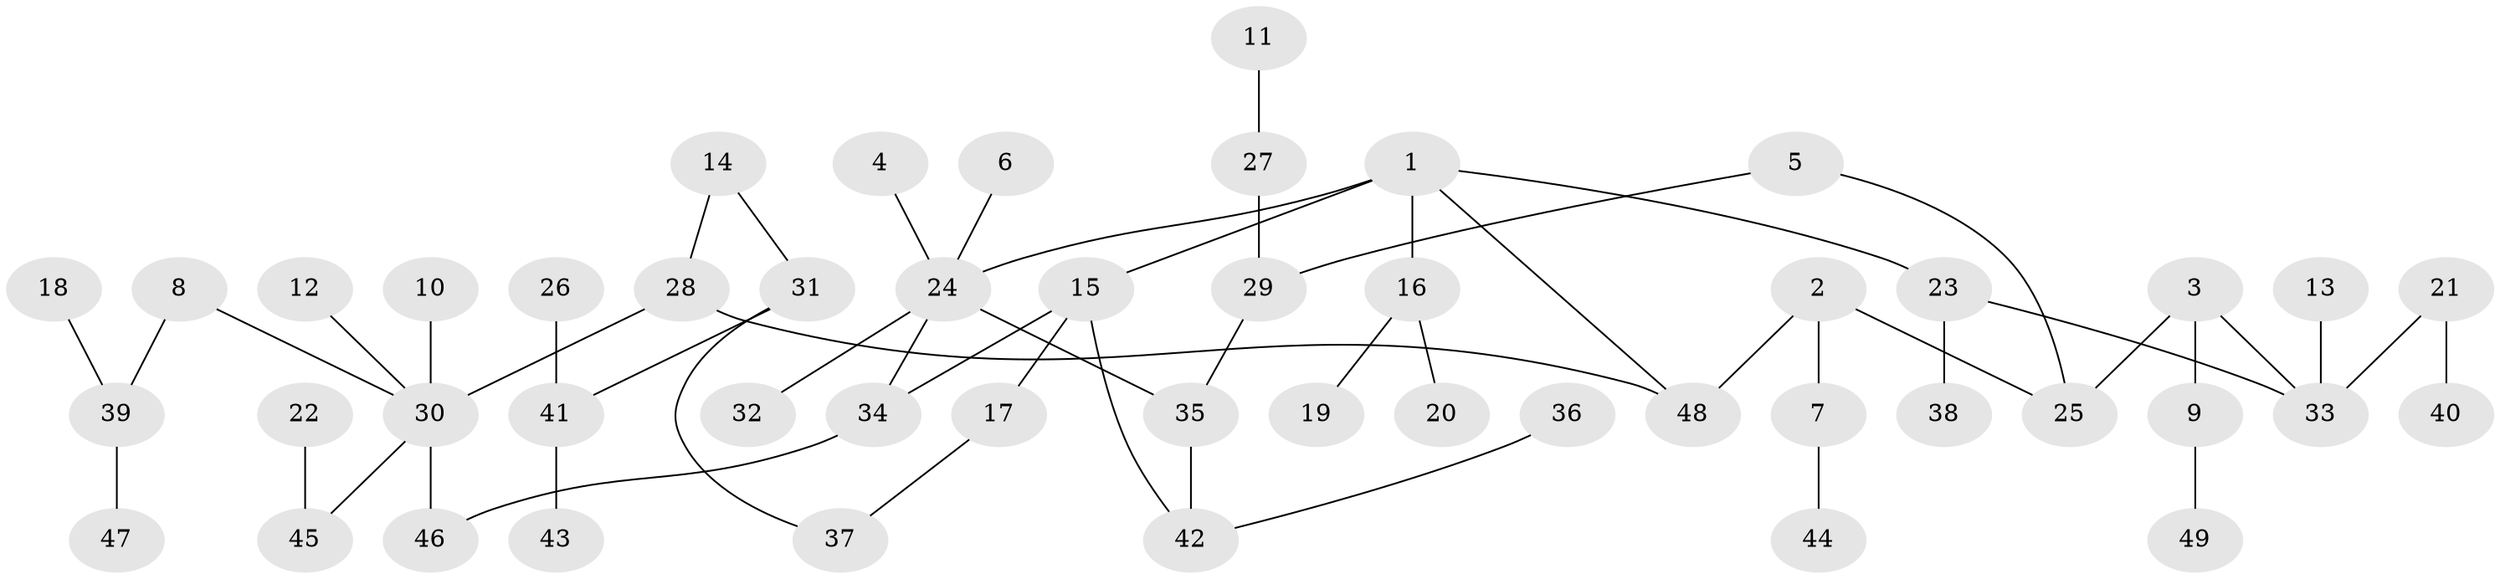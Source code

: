 // original degree distribution, {4: 0.09836065573770492, 3: 0.13114754098360656, 2: 0.2459016393442623, 5: 0.040983606557377046, 8: 0.01639344262295082, 1: 0.4672131147540984}
// Generated by graph-tools (version 1.1) at 2025/36/03/04/25 23:36:10]
// undirected, 49 vertices, 54 edges
graph export_dot {
  node [color=gray90,style=filled];
  1;
  2;
  3;
  4;
  5;
  6;
  7;
  8;
  9;
  10;
  11;
  12;
  13;
  14;
  15;
  16;
  17;
  18;
  19;
  20;
  21;
  22;
  23;
  24;
  25;
  26;
  27;
  28;
  29;
  30;
  31;
  32;
  33;
  34;
  35;
  36;
  37;
  38;
  39;
  40;
  41;
  42;
  43;
  44;
  45;
  46;
  47;
  48;
  49;
  1 -- 15 [weight=1.0];
  1 -- 16 [weight=1.0];
  1 -- 23 [weight=1.0];
  1 -- 24 [weight=1.0];
  1 -- 48 [weight=1.0];
  2 -- 7 [weight=1.0];
  2 -- 25 [weight=1.0];
  2 -- 48 [weight=1.0];
  3 -- 9 [weight=1.0];
  3 -- 25 [weight=1.0];
  3 -- 33 [weight=1.0];
  4 -- 24 [weight=1.0];
  5 -- 25 [weight=1.0];
  5 -- 29 [weight=1.0];
  6 -- 24 [weight=1.0];
  7 -- 44 [weight=1.0];
  8 -- 30 [weight=1.0];
  8 -- 39 [weight=1.0];
  9 -- 49 [weight=1.0];
  10 -- 30 [weight=1.0];
  11 -- 27 [weight=1.0];
  12 -- 30 [weight=1.0];
  13 -- 33 [weight=1.0];
  14 -- 28 [weight=1.0];
  14 -- 31 [weight=1.0];
  15 -- 17 [weight=1.0];
  15 -- 34 [weight=1.0];
  15 -- 42 [weight=1.0];
  16 -- 19 [weight=1.0];
  16 -- 20 [weight=1.0];
  17 -- 37 [weight=1.0];
  18 -- 39 [weight=1.0];
  21 -- 33 [weight=1.0];
  21 -- 40 [weight=1.0];
  22 -- 45 [weight=1.0];
  23 -- 33 [weight=1.0];
  23 -- 38 [weight=1.0];
  24 -- 32 [weight=1.0];
  24 -- 34 [weight=1.0];
  24 -- 35 [weight=1.0];
  26 -- 41 [weight=1.0];
  27 -- 29 [weight=1.0];
  28 -- 30 [weight=1.0];
  28 -- 48 [weight=1.0];
  29 -- 35 [weight=1.0];
  30 -- 45 [weight=1.0];
  30 -- 46 [weight=1.0];
  31 -- 37 [weight=1.0];
  31 -- 41 [weight=1.0];
  34 -- 46 [weight=1.0];
  35 -- 42 [weight=1.0];
  36 -- 42 [weight=1.0];
  39 -- 47 [weight=1.0];
  41 -- 43 [weight=1.0];
}
